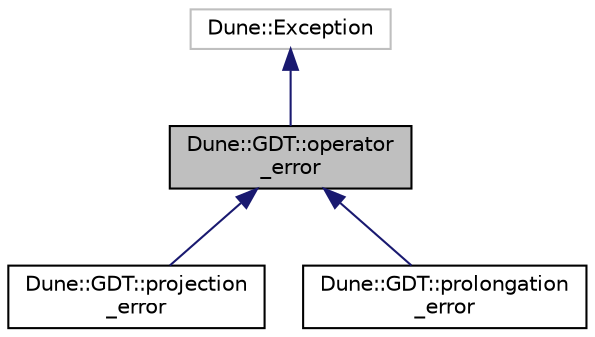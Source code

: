 digraph "Dune::GDT::operator_error"
{
  edge [fontname="Helvetica",fontsize="10",labelfontname="Helvetica",labelfontsize="10"];
  node [fontname="Helvetica",fontsize="10",shape=record];
  Node0 [label="Dune::GDT::operator\l_error",height=0.2,width=0.4,color="black", fillcolor="grey75", style="filled", fontcolor="black"];
  Node1 -> Node0 [dir="back",color="midnightblue",fontsize="10",style="solid",fontname="Helvetica"];
  Node1 [label="Dune::Exception",height=0.2,width=0.4,color="grey75", fillcolor="white", style="filled"];
  Node0 -> Node2 [dir="back",color="midnightblue",fontsize="10",style="solid",fontname="Helvetica"];
  Node2 [label="Dune::GDT::projection\l_error",height=0.2,width=0.4,color="black", fillcolor="white", style="filled",URL="$a01040.html"];
  Node0 -> Node3 [dir="back",color="midnightblue",fontsize="10",style="solid",fontname="Helvetica"];
  Node3 [label="Dune::GDT::prolongation\l_error",height=0.2,width=0.4,color="black", fillcolor="white", style="filled",URL="$a01036.html"];
}

